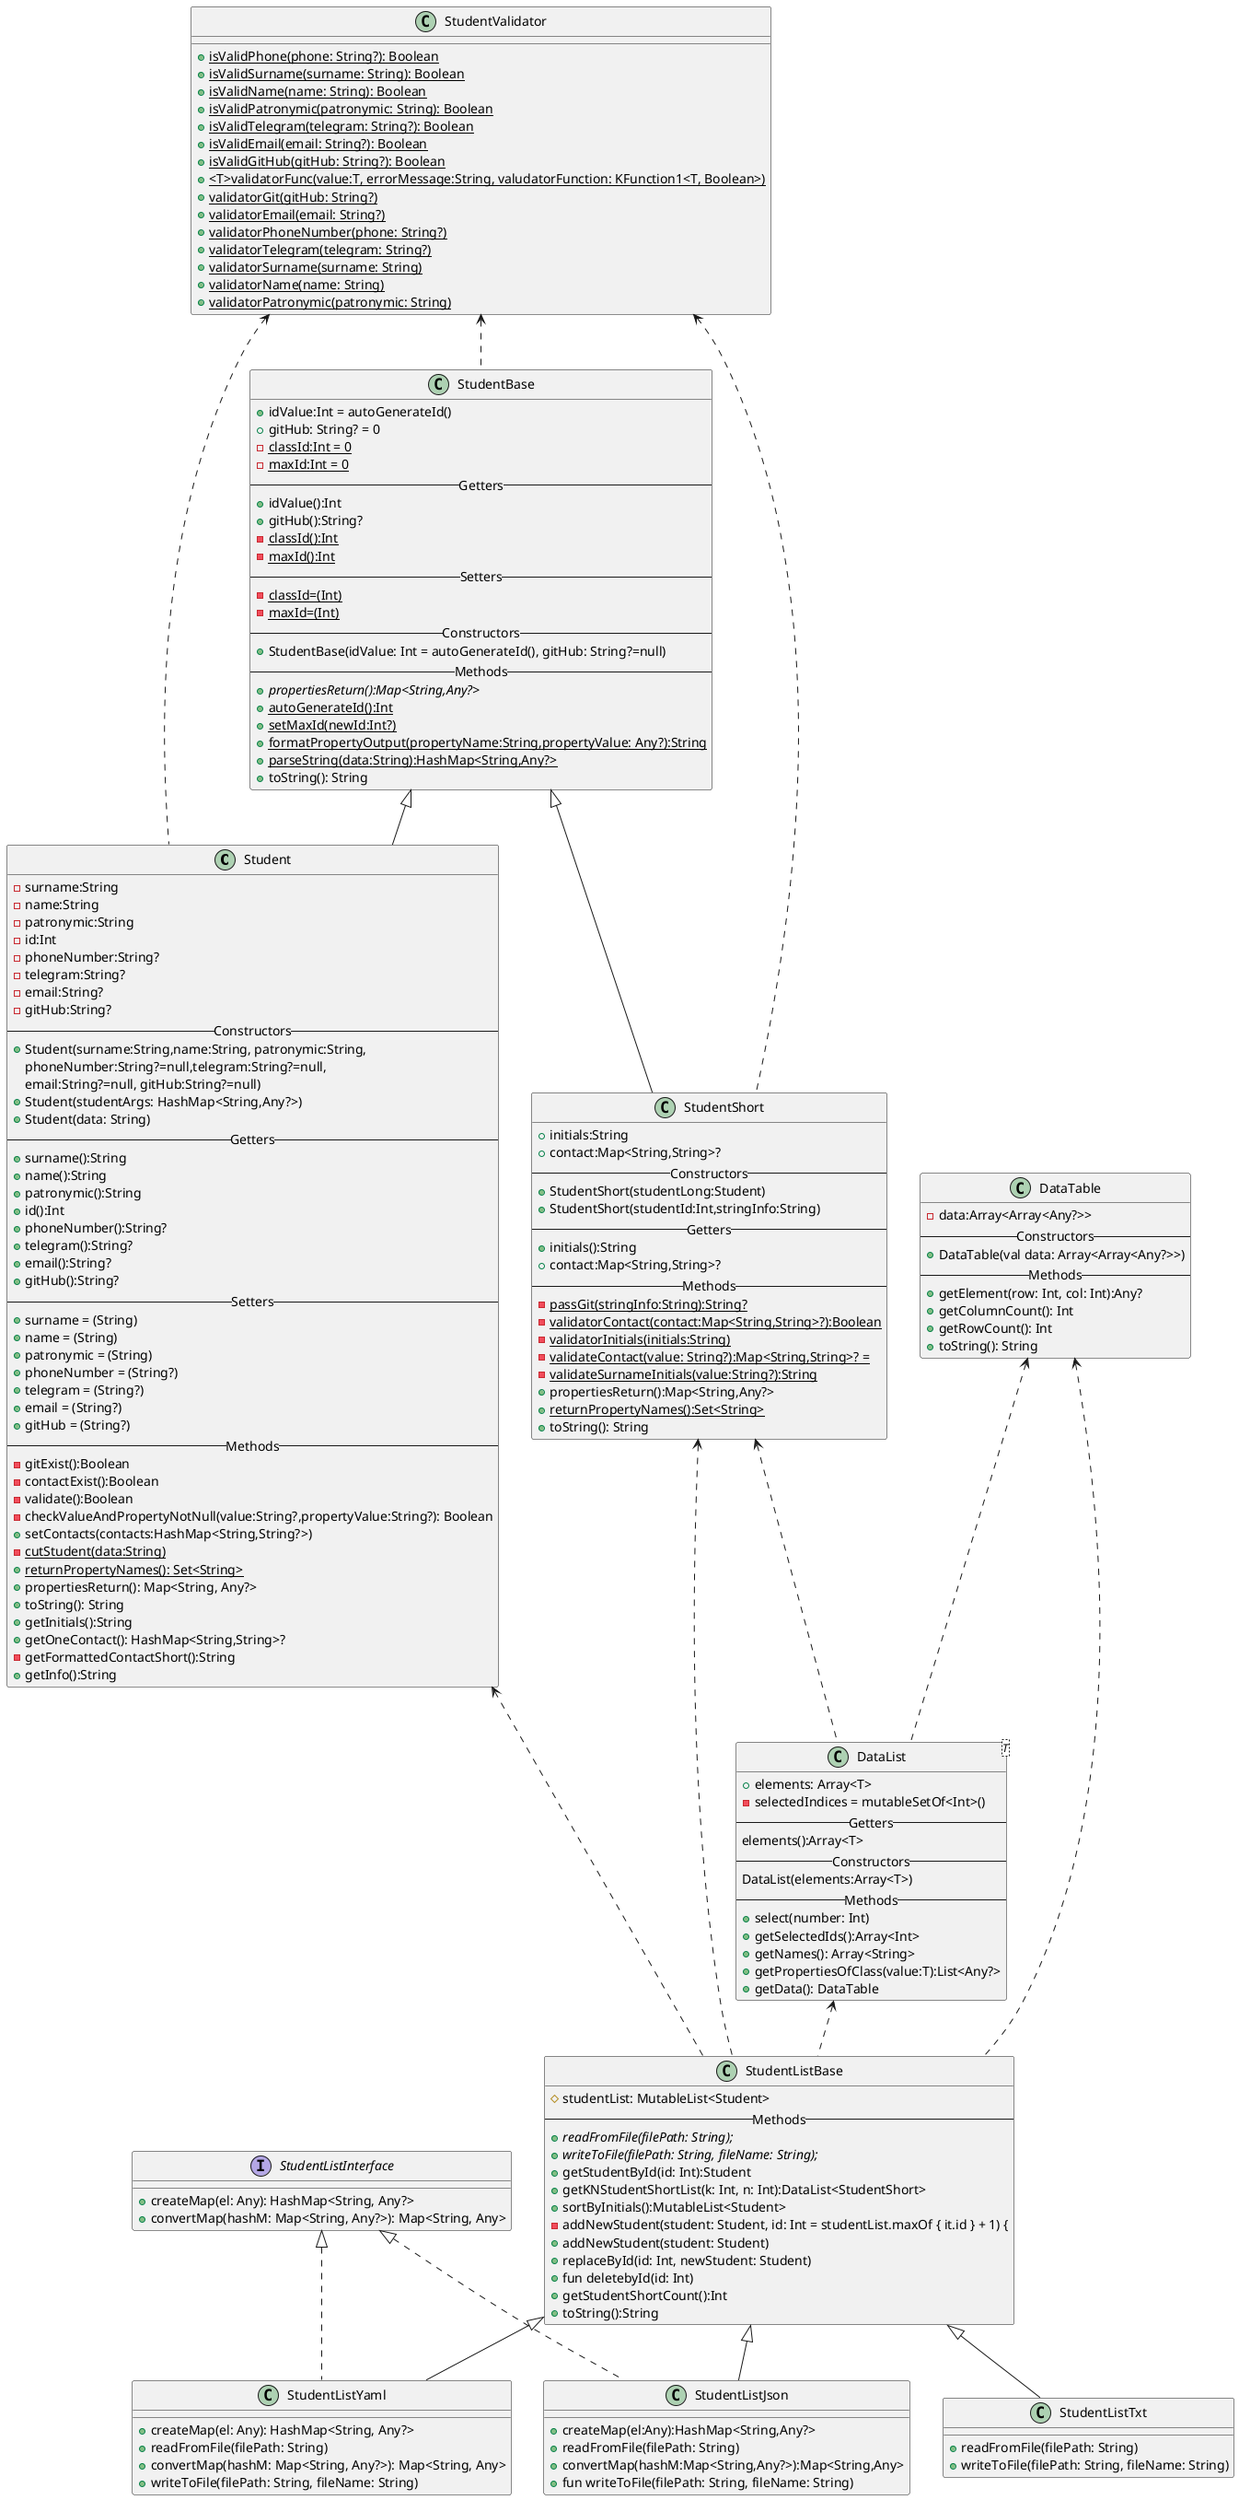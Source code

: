 @startuml
'https://plantuml.com/class-diagram

class Student
{
    -surname:String
    -name:String
    -patronymic:String
    -id:Int
    -phoneNumber:String?
    -telegram:String?
    -email:String?
    -gitHub:String?
    --Constructors--
    +Student(surname:String,name:String, patronymic:String,
       phoneNumber:String?=null,telegram:String?=null,
       email:String?=null, gitHub:String?=null)
    +Student(studentArgs: HashMap<String,Any?>)
    +Student(data: String)
    --Getters--
    +surname():String
    +name():String
    +patronymic():String
    +id():Int
    +phoneNumber():String?
    +telegram():String?
    +email():String?
    +gitHub():String?
    --Setters--
    +surname = (String)
    +name = (String)
    +patronymic = (String)
    +phoneNumber = (String?)
    +telegram = (String?)
    +email = (String?)
    +gitHub = (String?)
    --Methods--
    -gitExist():Boolean
    -contactExist():Boolean
    -validate():Boolean
    -checkValueAndPropertyNotNull(value:String?,propertyValue:String?): Boolean
    +setContacts(contacts:HashMap<String,String?>)
    -{static}cutStudent(data:String)
    +{static}returnPropertyNames(): Set<String>
    +propertiesReturn(): Map<String, Any?>
    +toString(): String
    +getInitials():String
    +getOneContact(): HashMap<String,String>?
    -getFormattedContactShort():String
    +getInfo():String
}

class StudentBase{
    +idValue:Int = autoGenerateId()
    +gitHub: String? = 0
    -{static} classId:Int = 0
    -{static} maxId:Int = 0
    --Getters--
    +idValue():Int
    +gitHub():String?
    -{static} classId():Int
    -{static} maxId():Int
    --Setters--
    -{static} classId=(Int)
    -{static} maxId=(Int)
    --Constructors--
    +StudentBase(idValue: Int = autoGenerateId(), gitHub: String?=null)
    --Methods--
    +{abstract}propertiesReturn():Map<String,Any?>
    +{static}autoGenerateId():Int
    +{static}setMaxId(newId:Int?)
    +{static}formatPropertyOutput(propertyName:String,propertyValue: Any?):String
    +{static}parseString(data:String):HashMap<String,Any?>
    +toString(): String
}


class StudentShort{
     +initials:String
     +contact:Map<String,String>?
     --Constructors--
     +StudentShort(studentLong:Student)
     +StudentShort(studentId:Int,stringInfo:String)
     --Getters--
     +initials():String
     +contact:Map<String,String>?
     --Methods--
     -{static}passGit(stringInfo:String):String?
     -{static}validatorContact(contact:Map<String,String>?):Boolean
     -{static}validatorInitials(initials:String)
     -{static}validateContact(value: String?):Map<String,String>? =
     -{static}validateSurnameInitials(value:String?):String
     +propertiesReturn():Map<String,Any?>
     +{static}returnPropertyNames():Set<String>
     +toString(): String
}

class StudentValidator{
        +{static} isValidPhone(phone: String?): Boolean
        +{static} isValidSurname(surname: String): Boolean
        +{static} isValidName(name: String): Boolean
        +{static} isValidPatronymic(patronymic: String): Boolean
        +{static} isValidTelegram(telegram: String?): Boolean
        +{static} isValidEmail(email: String?): Boolean
        +{static} isValidGitHub(gitHub: String?): Boolean
        +{static} <T>validatorFunc(value:T, errorMessage:String, valudatorFunction: KFunction1<T, Boolean>)
        +{static} validatorGit(gitHub: String?)
        +{static} validatorEmail(email: String?)
        +{static} validatorPhoneNumber(phone: String?)
        +{static} validatorTelegram(telegram: String?)
        +{static} validatorSurname(surname: String)
        +{static} validatorName(name: String)
        +{static} validatorPatronymic(patronymic: String)
}

class DataTable{
    -data:Array<Array<Any?>>
    --Constructors--
    +DataTable(val data: Array<Array<Any?>>)
    --Methods--
    +getElement(row: Int, col: Int):Any?
    +getColumnCount(): Int
    +getRowCount(): Int
    +toString(): String
}

class DataList<T>{
    +elements: Array<T>
    -selectedIndices = mutableSetOf<Int>()
    --Getters--
    elements():Array<T>
    --Constructors--
    DataList(elements:Array<T>)
    --Methods--
    +select(number: Int)
    +getSelectedIds():Array<Int>
    +getNames(): Array<String>
    +getPropertiesOfClass(value:T):List<Any?>
    +getData(): DataTable
}


StudentValidator <.. Student
StudentValidator <.. StudentBase
StudentValidator <.. StudentShort
StudentBase<|-- Student
StudentBase<|--StudentShort

StudentShort <.. DataList
DataTable <.. DataList




class StudentListBase {
    #studentList: MutableList<Student>
    --Methods--
    +{abstract}readFromFile(filePath: String);
    +{abstract}writeToFile(filePath: String, fileName: String);
    +getStudentById(id: Int):Student
    +getKNStudentShortList(k: Int, n: Int):DataList<StudentShort>
    +sortByInitials():MutableList<Student>
    -addNewStudent(student: Student, id: Int = studentList.maxOf { it.id } + 1) {
    +addNewStudent(student: Student)
    +replaceById(id: Int, newStudent: Student)
    +fun deletebyId(id: Int)
    +getStudentShortCount():Int
    +toString():String
}
interface StudentListInterface {
    +createMap(el: Any): HashMap<String, Any?>
    +convertMap(hashM: Map<String, Any?>): Map<String, Any>
}

class StudentListJson {
    +createMap(el:Any):HashMap<String,Any?>
    +readFromFile(filePath: String)
    +convertMap(hashM:Map<String,Any?>):Map<String,Any>
    +fun writeToFile(filePath: String, fileName: String)
}

class StudentListYaml {
    +createMap(el: Any): HashMap<String, Any?>
    +readFromFile(filePath: String)
    +convertMap(hashM: Map<String, Any?>): Map<String, Any>
    +writeToFile(filePath: String, fileName: String)
}

class StudentListTxt{
    +readFromFile(filePath: String)
    +writeToFile(filePath: String, fileName: String)
}

StudentListBase<|-- StudentListJson
StudentListBase<|-- StudentListYaml
StudentListBase<|-- StudentListTxt

StudentListInterface<|..StudentListYaml
StudentListInterface<|..StudentListJson

DataList <.. StudentListBase
Student <.. StudentListBase
DataTable <.. StudentListBase
StudentShort <.. StudentListBase
@enduml
